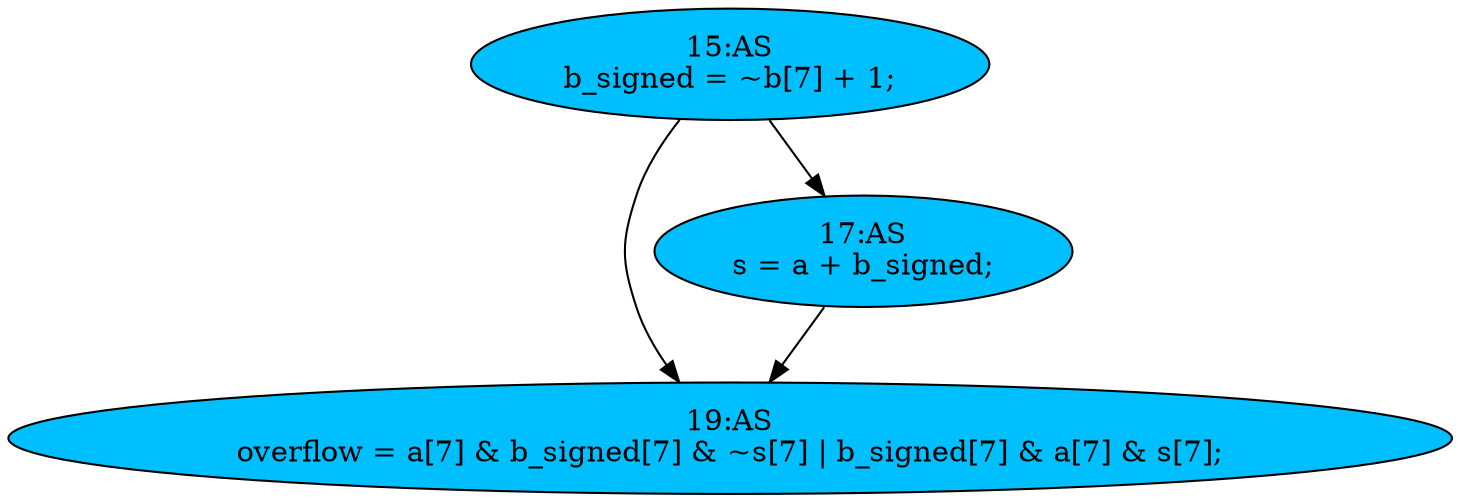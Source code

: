 strict digraph "compose( ,  )" {
	node [label="\N"];
	"19:AS"	[ast="<pyverilog.vparser.ast.Assign object at 0x7ff15e866490>",
		def_var="['overflow']",
		fillcolor=deepskyblue,
		label="19:AS
overflow = a[7] & b_signed[7] & ~s[7] | b_signed[7] & a[7] & s[7];",
		statements="[]",
		style=filled,
		typ=Assign,
		use_var="['a', 'b_signed', 's', 'b_signed', 'a', 's']"];
	"15:AS"	[ast="<pyverilog.vparser.ast.Assign object at 0x7ff15e8637d0>",
		def_var="['b_signed']",
		fillcolor=deepskyblue,
		label="15:AS
b_signed = ~b[7] + 1;",
		statements="[]",
		style=filled,
		typ=Assign,
		use_var="['b']"];
	"15:AS" -> "19:AS";
	"17:AS"	[ast="<pyverilog.vparser.ast.Assign object at 0x7ff15e5ce2d0>",
		def_var="['s']",
		fillcolor=deepskyblue,
		label="17:AS
s = a + b_signed;",
		statements="[]",
		style=filled,
		typ=Assign,
		use_var="['a', 'b_signed']"];
	"15:AS" -> "17:AS";
	"17:AS" -> "19:AS";
}

